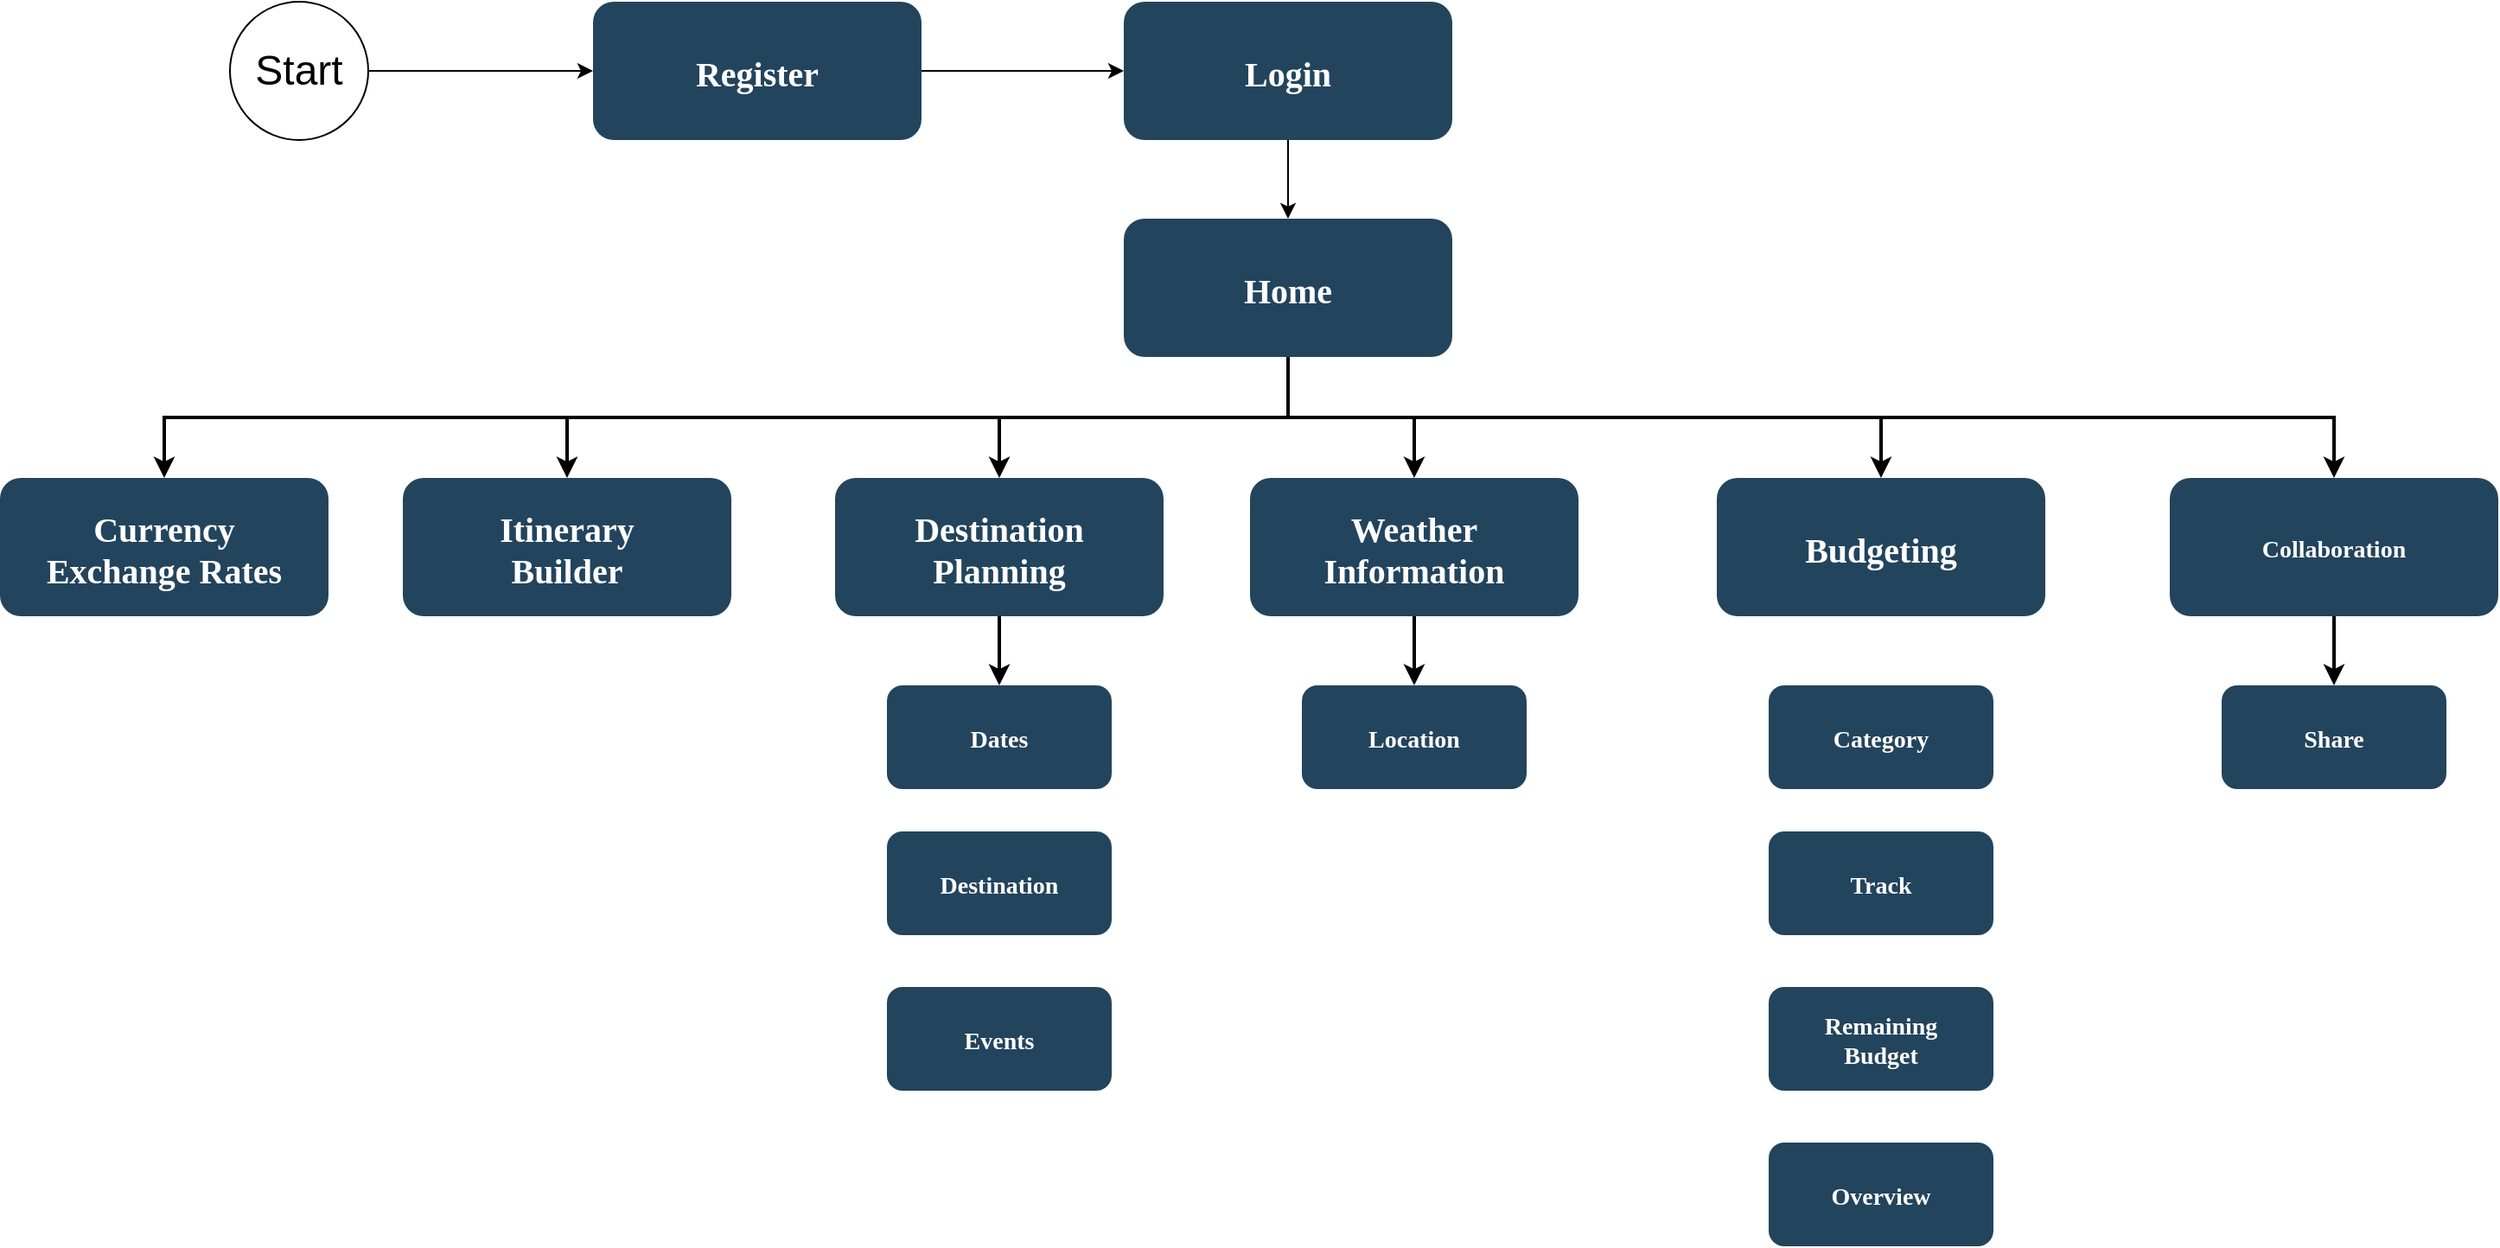 <mxfile version="24.7.17">
  <diagram name="Page-1" id="2c0d36ab-eaac-3732-788b-9136903baeff">
    <mxGraphModel dx="2049" dy="1066" grid="1" gridSize="10" guides="1" tooltips="1" connect="1" arrows="1" fold="1" page="1" pageScale="1.5" pageWidth="1169" pageHeight="827" background="none" math="0" shadow="0">
      <root>
        <mxCell id="0" />
        <mxCell id="1" parent="0" />
        <mxCell id="2" value="Home" style="rounded=1;fillColor=#23445D;gradientColor=none;strokeColor=none;fontColor=#FFFFFF;fontStyle=1;fontFamily=Tahoma;fontSize=20;" parent="1" vertex="1">
          <mxGeometry x="757" y="185.5" width="190" height="80" as="geometry" />
        </mxCell>
        <mxCell id="4" value="Collaboration" style="rounded=1;fillColor=#23445D;gradientColor=none;strokeColor=none;fontColor=#FFFFFF;fontStyle=1;fontFamily=Tahoma;fontSize=14" parent="1" vertex="1">
          <mxGeometry x="1362.0" y="335.5" width="190" height="80" as="geometry" />
        </mxCell>
        <mxCell id="9" value="" style="edgeStyle=elbowEdgeStyle;elbow=vertical;strokeWidth=2;rounded=0" parent="1" source="2" target="4" edge="1">
          <mxGeometry x="337" y="215.5" width="100" height="100" as="geometry">
            <mxPoint x="337" y="315.5" as="sourcePoint" />
            <mxPoint x="437" y="215.5" as="targetPoint" />
          </mxGeometry>
        </mxCell>
        <mxCell id="10" value="Weather&#xa;Information" style="rounded=1;fillColor=#23445D;gradientColor=none;strokeColor=none;fontColor=#FFFFFF;fontStyle=1;fontFamily=Tahoma;fontSize=20;" parent="1" vertex="1">
          <mxGeometry x="830" y="335.5" width="190" height="80" as="geometry" />
        </mxCell>
        <mxCell id="12" value="Itinerary&#xa;Builder" style="rounded=1;fillColor=#23445D;gradientColor=none;strokeColor=none;fontColor=#FFFFFF;fontStyle=1;fontFamily=Tahoma;fontSize=20;" parent="1" vertex="1">
          <mxGeometry x="340.0" y="335.5" width="190" height="80" as="geometry" />
        </mxCell>
        <mxCell id="13" value="Currency&#xa;Exchange Rates" style="rounded=1;fillColor=#23445D;gradientColor=none;strokeColor=none;fontColor=#FFFFFF;fontStyle=1;fontFamily=Tahoma;fontSize=20;" parent="1" vertex="1">
          <mxGeometry x="107" y="335.5" width="190" height="80" as="geometry" />
        </mxCell>
        <mxCell id="41" value="Location" style="rounded=1;fillColor=#23445D;gradientColor=none;strokeColor=none;fontColor=#FFFFFF;fontStyle=1;fontFamily=Tahoma;fontSize=14" parent="1" vertex="1">
          <mxGeometry x="860" y="455.5" width="130" height="60" as="geometry" />
        </mxCell>
        <mxCell id="48" value="Share" style="rounded=1;fillColor=#23445D;gradientColor=none;strokeColor=none;fontColor=#FFFFFF;fontStyle=1;fontFamily=Tahoma;fontSize=14" parent="1" vertex="1">
          <mxGeometry x="1392" y="455.5" width="130" height="60" as="geometry" />
        </mxCell>
        <mxCell id="59" value="" style="edgeStyle=elbowEdgeStyle;elbow=vertical;strokeWidth=2;rounded=0" parent="1" source="2" target="12" edge="1">
          <mxGeometry x="347" y="225.5" width="100" height="100" as="geometry">
            <mxPoint x="862.0" y="275.5" as="sourcePoint" />
            <mxPoint x="1467.0" y="345.5" as="targetPoint" />
          </mxGeometry>
        </mxCell>
        <mxCell id="61" value="" style="edgeStyle=elbowEdgeStyle;elbow=vertical;strokeWidth=2;rounded=0" parent="1" source="2" target="13" edge="1">
          <mxGeometry x="-23" y="135.5" width="100" height="100" as="geometry">
            <mxPoint x="-23" y="235.5" as="sourcePoint" />
            <mxPoint x="77" y="135.5" as="targetPoint" />
          </mxGeometry>
        </mxCell>
        <mxCell id="103" value="" style="edgeStyle=elbowEdgeStyle;elbow=vertical;strokeWidth=2;rounded=0" parent="1" source="10" target="41" edge="1">
          <mxGeometry x="-23" y="135.5" width="100" height="100" as="geometry">
            <mxPoint x="-23" y="235.5" as="sourcePoint" />
            <mxPoint x="77" y="135.5" as="targetPoint" />
          </mxGeometry>
        </mxCell>
        <mxCell id="104" value="" style="edgeStyle=elbowEdgeStyle;elbow=vertical;strokeWidth=2;rounded=0" parent="1" source="4" target="48" edge="1">
          <mxGeometry x="-23" y="135.5" width="100" height="100" as="geometry">
            <mxPoint x="-23" y="235.5" as="sourcePoint" />
            <mxPoint x="77" y="135.5" as="targetPoint" />
          </mxGeometry>
        </mxCell>
        <mxCell id="6k0httBL2rHZzE44VbpJ-125" value="&lt;font style=&quot;font-size: 24px;&quot;&gt;Start&lt;/font&gt;" style="ellipse;whiteSpace=wrap;html=1;aspect=fixed;" vertex="1" parent="1">
          <mxGeometry x="240" y="60" width="80" height="80" as="geometry" />
        </mxCell>
        <mxCell id="6k0httBL2rHZzE44VbpJ-127" value="" style="endArrow=classic;html=1;rounded=0;exitX=1;exitY=0.5;exitDx=0;exitDy=0;" edge="1" parent="1" source="6k0httBL2rHZzE44VbpJ-125" target="6k0httBL2rHZzE44VbpJ-129">
          <mxGeometry width="50" height="50" relative="1" as="geometry">
            <mxPoint x="360" y="100" as="sourcePoint" />
            <mxPoint x="400" y="100" as="targetPoint" />
          </mxGeometry>
        </mxCell>
        <mxCell id="6k0httBL2rHZzE44VbpJ-129" value="Register" style="rounded=1;fillColor=#23445D;gradientColor=none;strokeColor=none;fontColor=#FFFFFF;fontStyle=1;fontFamily=Tahoma;fontSize=20;" vertex="1" parent="1">
          <mxGeometry x="450" y="60" width="190" height="80" as="geometry" />
        </mxCell>
        <mxCell id="6k0httBL2rHZzE44VbpJ-133" style="edgeStyle=orthogonalEdgeStyle;rounded=0;orthogonalLoop=1;jettySize=auto;html=1;" edge="1" parent="1" source="6k0httBL2rHZzE44VbpJ-131" target="2">
          <mxGeometry relative="1" as="geometry" />
        </mxCell>
        <mxCell id="6k0httBL2rHZzE44VbpJ-131" value="Login" style="rounded=1;fillColor=#23445D;gradientColor=none;strokeColor=none;fontColor=#FFFFFF;fontStyle=1;fontFamily=Tahoma;fontSize=20;" vertex="1" parent="1">
          <mxGeometry x="757" y="60" width="190" height="80" as="geometry" />
        </mxCell>
        <mxCell id="6k0httBL2rHZzE44VbpJ-132" value="" style="endArrow=classic;html=1;rounded=0;entryX=0;entryY=0.5;entryDx=0;entryDy=0;exitX=1;exitY=0.5;exitDx=0;exitDy=0;" edge="1" parent="1" source="6k0httBL2rHZzE44VbpJ-129" target="6k0httBL2rHZzE44VbpJ-131">
          <mxGeometry width="50" height="50" relative="1" as="geometry">
            <mxPoint x="600" y="130" as="sourcePoint" />
            <mxPoint x="397" y="110" as="targetPoint" />
          </mxGeometry>
        </mxCell>
        <mxCell id="6k0httBL2rHZzE44VbpJ-135" value="Destination&#xa;Planning" style="rounded=1;fillColor=#23445D;gradientColor=none;strokeColor=none;fontColor=#FFFFFF;fontStyle=1;fontFamily=Tahoma;fontSize=20;" vertex="1" parent="1">
          <mxGeometry x="590.0" y="335.5" width="190" height="80" as="geometry" />
        </mxCell>
        <mxCell id="6k0httBL2rHZzE44VbpJ-137" value="" style="edgeStyle=elbowEdgeStyle;elbow=vertical;strokeWidth=2;rounded=0;exitX=0.5;exitY=1;exitDx=0;exitDy=0;entryX=0.5;entryY=0;entryDx=0;entryDy=0;" edge="1" parent="1" source="2" target="6k0httBL2rHZzE44VbpJ-135">
          <mxGeometry x="-23" y="135.5" width="100" height="100" as="geometry">
            <mxPoint x="862" y="276" as="sourcePoint" />
            <mxPoint x="212" y="346" as="targetPoint" />
          </mxGeometry>
        </mxCell>
        <mxCell id="6k0httBL2rHZzE44VbpJ-138" value="" style="edgeStyle=elbowEdgeStyle;elbow=vertical;strokeWidth=2;rounded=0;exitX=0.5;exitY=1;exitDx=0;exitDy=0;entryX=0.5;entryY=0;entryDx=0;entryDy=0;" edge="1" parent="1" source="2" target="10">
          <mxGeometry x="-23" y="135.5" width="100" height="100" as="geometry">
            <mxPoint x="872" y="286" as="sourcePoint" />
            <mxPoint x="222" y="356" as="targetPoint" />
          </mxGeometry>
        </mxCell>
        <mxCell id="6k0httBL2rHZzE44VbpJ-139" value="Budgeting" style="rounded=1;fillColor=#23445D;gradientColor=none;strokeColor=none;fontColor=#FFFFFF;fontStyle=1;fontFamily=Tahoma;fontSize=20;" vertex="1" parent="1">
          <mxGeometry x="1100" y="335.5" width="190" height="80" as="geometry" />
        </mxCell>
        <mxCell id="6k0httBL2rHZzE44VbpJ-140" value="" style="edgeStyle=elbowEdgeStyle;elbow=vertical;strokeWidth=2;rounded=0;exitX=0.5;exitY=1;exitDx=0;exitDy=0;entryX=0.5;entryY=0;entryDx=0;entryDy=0;" edge="1" parent="1" source="2" target="6k0httBL2rHZzE44VbpJ-139">
          <mxGeometry x="337" y="215.5" width="100" height="100" as="geometry">
            <mxPoint x="862" y="276" as="sourcePoint" />
            <mxPoint x="1467" y="346" as="targetPoint" />
          </mxGeometry>
        </mxCell>
        <mxCell id="6k0httBL2rHZzE44VbpJ-141" value="Category" style="rounded=1;fillColor=#23445D;gradientColor=none;strokeColor=none;fontColor=#FFFFFF;fontStyle=1;fontFamily=Tahoma;fontSize=14" vertex="1" parent="1">
          <mxGeometry x="1130" y="455.5" width="130" height="60" as="geometry" />
        </mxCell>
        <mxCell id="6k0httBL2rHZzE44VbpJ-142" value="Track" style="rounded=1;fillColor=#23445D;gradientColor=none;strokeColor=none;fontColor=#FFFFFF;fontStyle=1;fontFamily=Tahoma;fontSize=14" vertex="1" parent="1">
          <mxGeometry x="1130" y="540" width="130" height="60" as="geometry" />
        </mxCell>
        <mxCell id="6k0httBL2rHZzE44VbpJ-143" value="Remaining&#xa;Budget" style="rounded=1;fillColor=#23445D;gradientColor=none;strokeColor=none;fontColor=#FFFFFF;fontStyle=1;fontFamily=Tahoma;fontSize=14" vertex="1" parent="1">
          <mxGeometry x="1130" y="630" width="130" height="60" as="geometry" />
        </mxCell>
        <mxCell id="6k0httBL2rHZzE44VbpJ-144" value="Overview" style="rounded=1;fillColor=#23445D;gradientColor=none;strokeColor=none;fontColor=#FFFFFF;fontStyle=1;fontFamily=Tahoma;fontSize=14" vertex="1" parent="1">
          <mxGeometry x="1130" y="720" width="130" height="60" as="geometry" />
        </mxCell>
        <mxCell id="6k0httBL2rHZzE44VbpJ-145" value="Events" style="rounded=1;fillColor=#23445D;gradientColor=none;strokeColor=none;fontColor=#FFFFFF;fontStyle=1;fontFamily=Tahoma;fontSize=14" vertex="1" parent="1">
          <mxGeometry x="620" y="630" width="130" height="60" as="geometry" />
        </mxCell>
        <mxCell id="6k0httBL2rHZzE44VbpJ-146" value="Dates" style="rounded=1;fillColor=#23445D;gradientColor=none;strokeColor=none;fontColor=#FFFFFF;fontStyle=1;fontFamily=Tahoma;fontSize=14" vertex="1" parent="1">
          <mxGeometry x="620" y="455.5" width="130" height="60" as="geometry" />
        </mxCell>
        <mxCell id="6k0httBL2rHZzE44VbpJ-147" value="" style="edgeStyle=elbowEdgeStyle;elbow=vertical;strokeWidth=2;rounded=0;entryX=0.5;entryY=0;entryDx=0;entryDy=0;exitX=0.5;exitY=1;exitDx=0;exitDy=0;" edge="1" parent="1" source="6k0httBL2rHZzE44VbpJ-135" target="6k0httBL2rHZzE44VbpJ-146">
          <mxGeometry x="-23" y="135.5" width="100" height="100" as="geometry">
            <mxPoint x="760" y="620" as="sourcePoint" />
            <mxPoint x="445" y="460" as="targetPoint" />
          </mxGeometry>
        </mxCell>
        <mxCell id="6k0httBL2rHZzE44VbpJ-150" value="Destination" style="rounded=1;fillColor=#23445D;gradientColor=none;strokeColor=none;fontColor=#FFFFFF;fontStyle=1;fontFamily=Tahoma;fontSize=14" vertex="1" parent="1">
          <mxGeometry x="620" y="540" width="130" height="60" as="geometry" />
        </mxCell>
      </root>
    </mxGraphModel>
  </diagram>
</mxfile>
